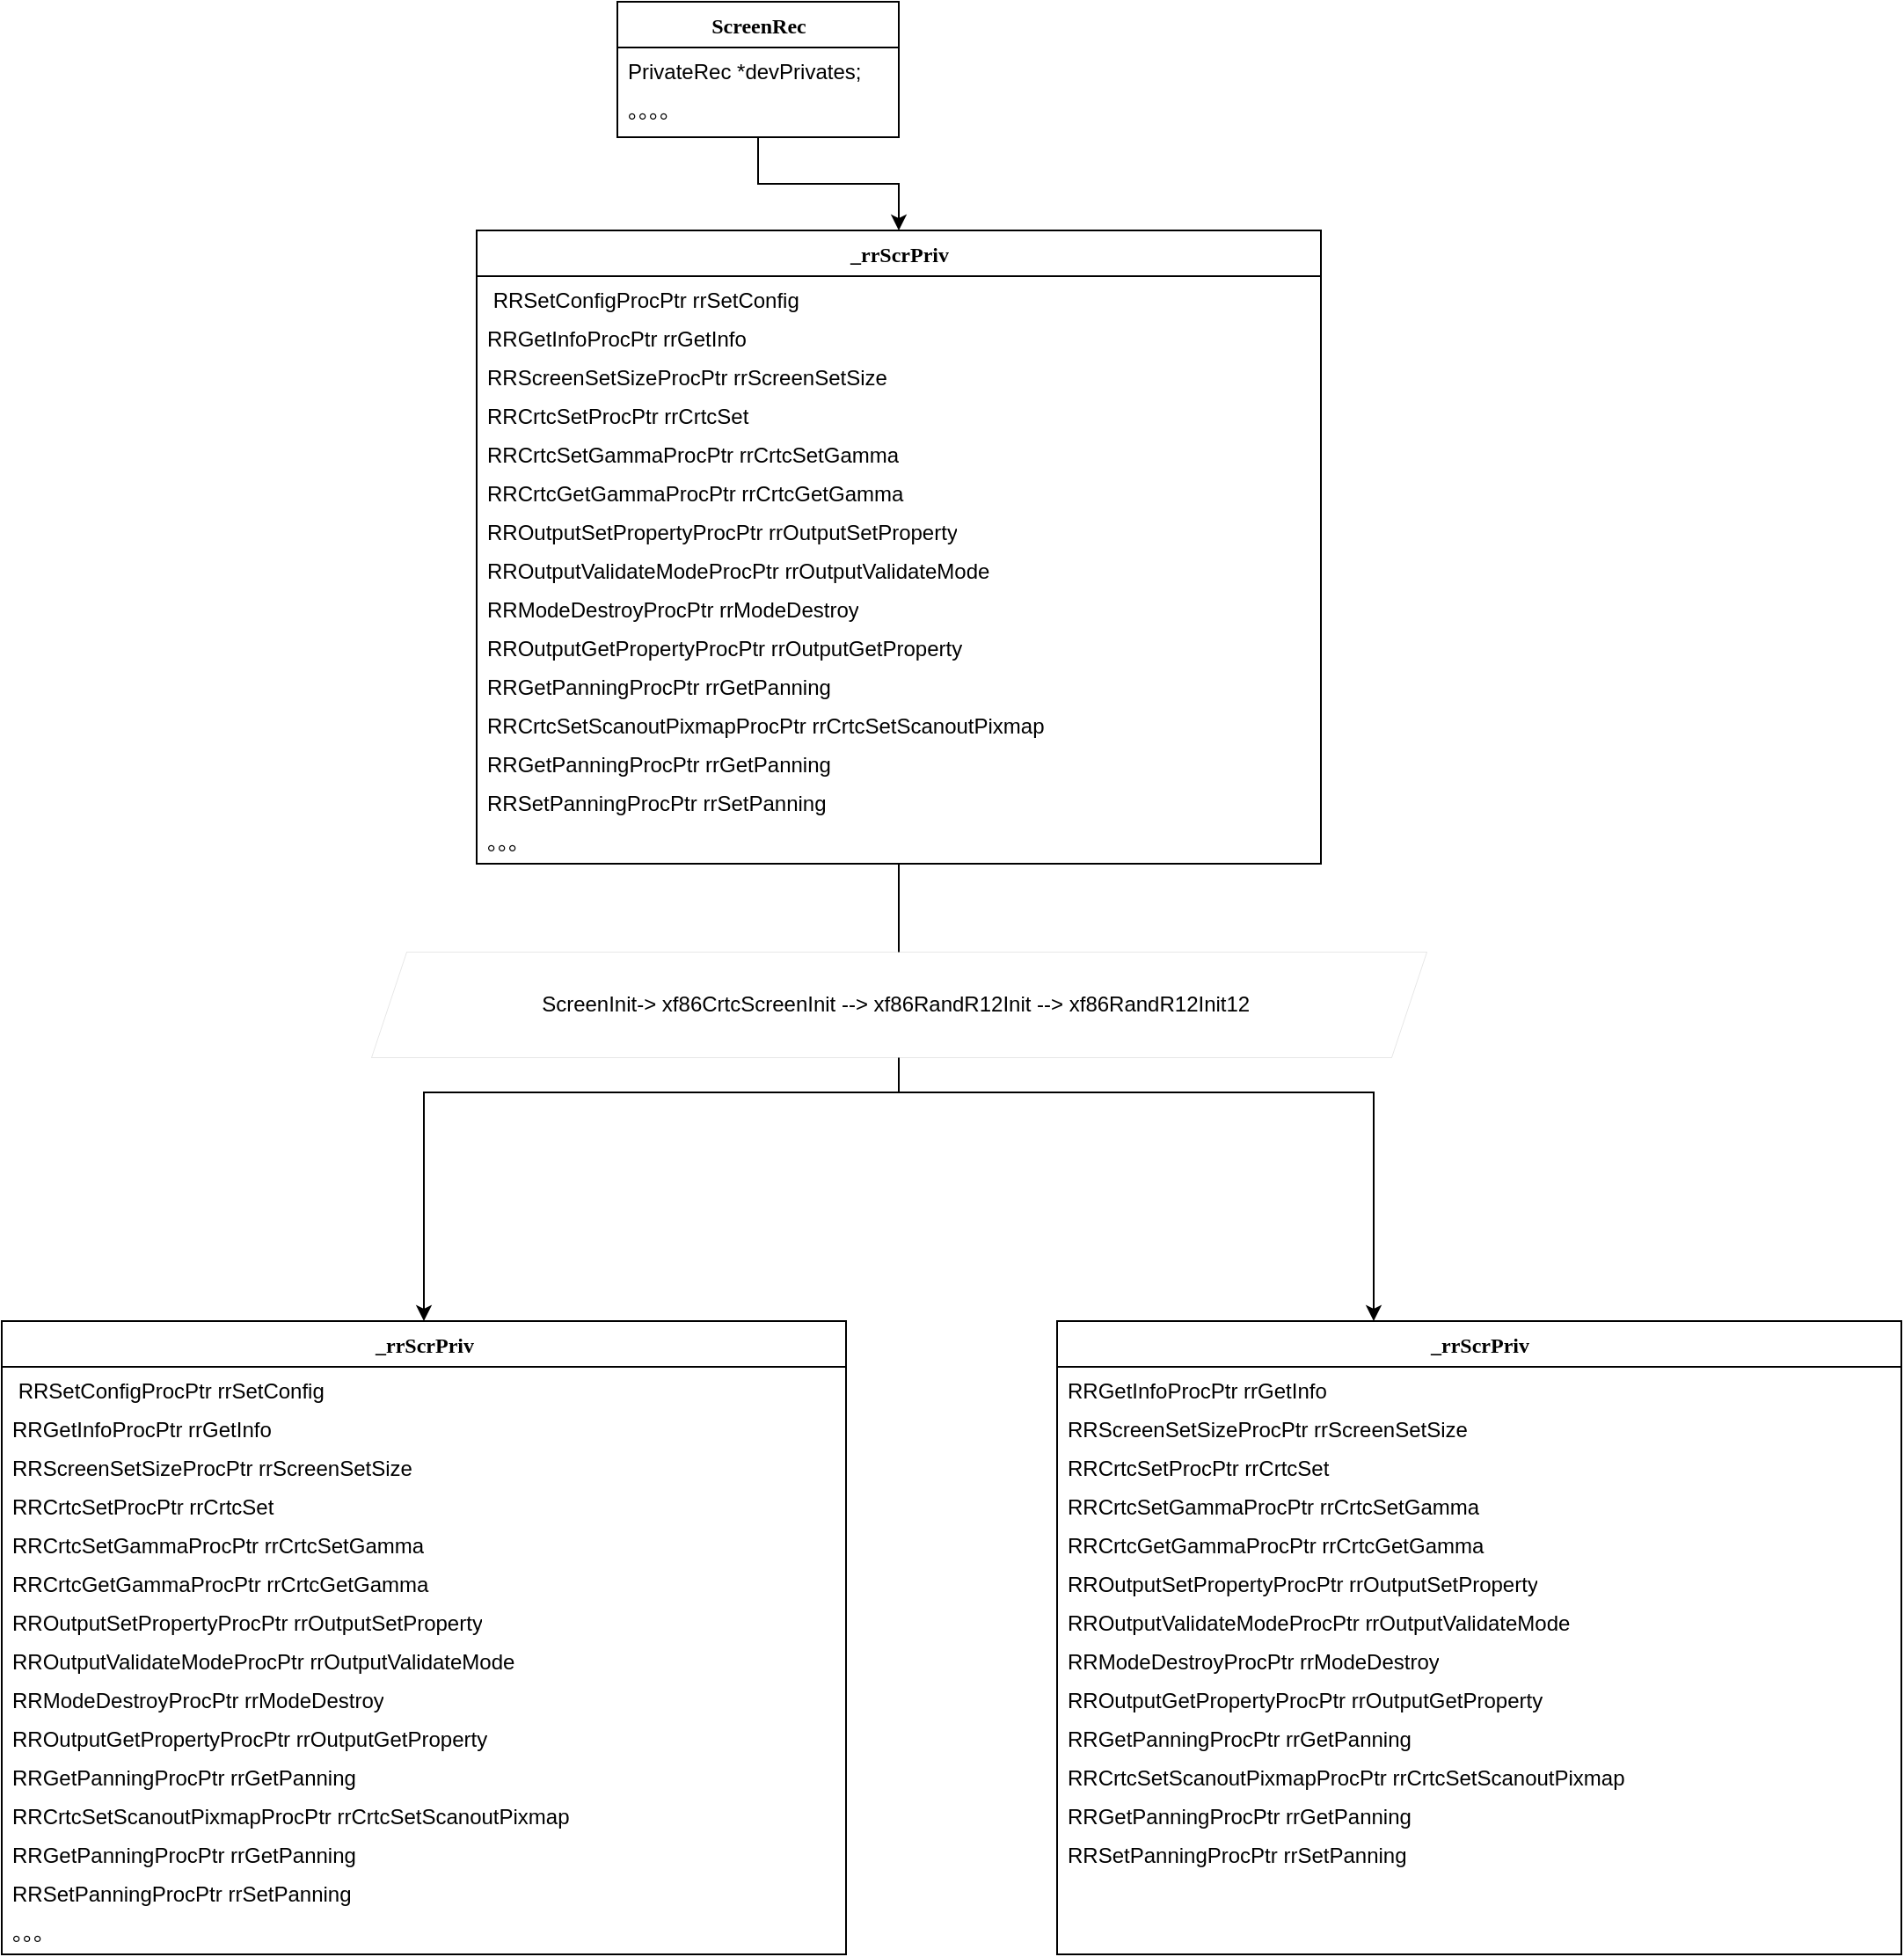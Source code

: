 <mxfile version="20.3.0" type="github">
  <diagram name="Page-1" id="9f46799a-70d6-7492-0946-bef42562c5a5">
    <mxGraphModel dx="1778" dy="2620" grid="1" gridSize="10" guides="1" tooltips="1" connect="1" arrows="1" fold="1" page="1" pageScale="2" pageWidth="1100" pageHeight="850" background="none" math="0" shadow="0">
      <root>
        <mxCell id="0" />
        <mxCell id="1" parent="0" />
        <mxCell id="ifsH5CPKWIjFdErkyUGp-15" value="" style="edgeStyle=orthogonalEdgeStyle;rounded=0;orthogonalLoop=1;jettySize=auto;html=1;" parent="1" source="78961159f06e98e8-17" target="ifsH5CPKWIjFdErkyUGp-12" edge="1">
          <mxGeometry relative="1" as="geometry" />
        </mxCell>
        <mxCell id="78961159f06e98e8-17" value="ScreenRec" style="swimlane;html=1;fontStyle=1;align=center;verticalAlign=top;childLayout=stackLayout;horizontal=1;startSize=26;horizontalStack=0;resizeParent=1;resizeLast=0;collapsible=1;marginBottom=0;swimlaneFillColor=#ffffff;rounded=0;shadow=0;comic=0;labelBackgroundColor=none;strokeWidth=1;fillColor=none;fontFamily=Verdana;fontSize=12" parent="1" vertex="1">
          <mxGeometry x="530" y="-1660" width="160" height="77" as="geometry">
            <mxRectangle x="90" y="83" width="100" height="30" as="alternateBounds" />
          </mxGeometry>
        </mxCell>
        <mxCell id="H6uiesWC6OOMEWxVu0ya-1" value="PrivateRec *devPrivates;" style="text;html=1;strokeColor=none;fillColor=none;align=left;verticalAlign=top;spacingLeft=4;spacingRight=4;whiteSpace=wrap;overflow=hidden;rotatable=0;points=[[0,0.5],[1,0.5]];portConstraint=eastwest;" parent="78961159f06e98e8-17" vertex="1">
          <mxGeometry y="26" width="160" height="22" as="geometry" />
        </mxCell>
        <mxCell id="H6uiesWC6OOMEWxVu0ya-2" value="。。。。" style="text;html=1;strokeColor=none;fillColor=none;align=left;verticalAlign=top;spacingLeft=4;spacingRight=4;whiteSpace=wrap;overflow=hidden;rotatable=0;points=[[0,0.5],[1,0.5]];portConstraint=eastwest;" parent="78961159f06e98e8-17" vertex="1">
          <mxGeometry y="48" width="160" height="22" as="geometry" />
        </mxCell>
        <mxCell id="eIq-5jb-f7xYE99UQsjY-32" value="" style="edgeStyle=orthogonalEdgeStyle;rounded=0;orthogonalLoop=1;jettySize=auto;html=1;" edge="1" parent="1" source="ifsH5CPKWIjFdErkyUGp-12" target="eIq-5jb-f7xYE99UQsjY-17">
          <mxGeometry relative="1" as="geometry">
            <Array as="points">
              <mxPoint x="690" y="-1040" />
              <mxPoint x="960" y="-1040" />
            </Array>
          </mxGeometry>
        </mxCell>
        <mxCell id="eIq-5jb-f7xYE99UQsjY-55" value="" style="edgeStyle=orthogonalEdgeStyle;rounded=0;orthogonalLoop=1;jettySize=auto;html=1;" edge="1" parent="1" source="ifsH5CPKWIjFdErkyUGp-12" target="eIq-5jb-f7xYE99UQsjY-39">
          <mxGeometry relative="1" as="geometry" />
        </mxCell>
        <mxCell id="ifsH5CPKWIjFdErkyUGp-12" value="_rrScrPriv" style="swimlane;html=1;fontStyle=1;align=center;verticalAlign=top;childLayout=stackLayout;horizontal=1;startSize=26;horizontalStack=0;resizeParent=1;resizeLast=0;collapsible=1;marginBottom=0;swimlaneFillColor=#ffffff;rounded=0;shadow=0;comic=0;labelBackgroundColor=none;strokeWidth=1;fillColor=none;fontFamily=Verdana;fontSize=12" parent="1" vertex="1">
          <mxGeometry x="450" y="-1530" width="480" height="360" as="geometry">
            <mxRectangle x="90" y="83" width="100" height="30" as="alternateBounds" />
          </mxGeometry>
        </mxCell>
        <mxCell id="ifsH5CPKWIjFdErkyUGp-13" value="&amp;nbsp;RRSetConfigProcPtr rrSetConfig" style="text;html=1;strokeColor=none;fillColor=none;align=left;verticalAlign=top;spacingLeft=4;spacingRight=4;whiteSpace=wrap;overflow=hidden;rotatable=0;points=[[0,0.5],[1,0.5]];portConstraint=eastwest;" parent="ifsH5CPKWIjFdErkyUGp-12" vertex="1">
          <mxGeometry y="26" width="480" height="22" as="geometry" />
        </mxCell>
        <mxCell id="ifsH5CPKWIjFdErkyUGp-18" value="RRGetInfoProcPtr rrGetInfo" style="text;html=1;strokeColor=none;fillColor=none;align=left;verticalAlign=top;spacingLeft=4;spacingRight=4;whiteSpace=wrap;overflow=hidden;rotatable=0;points=[[0,0.5],[1,0.5]];portConstraint=eastwest;" parent="ifsH5CPKWIjFdErkyUGp-12" vertex="1">
          <mxGeometry y="48" width="480" height="22" as="geometry" />
        </mxCell>
        <mxCell id="ifsH5CPKWIjFdErkyUGp-19" value="RRScreenSetSizeProcPtr rrScreenSetSize" style="text;html=1;strokeColor=none;fillColor=none;align=left;verticalAlign=top;spacingLeft=4;spacingRight=4;whiteSpace=wrap;overflow=hidden;rotatable=0;points=[[0,0.5],[1,0.5]];portConstraint=eastwest;" parent="ifsH5CPKWIjFdErkyUGp-12" vertex="1">
          <mxGeometry y="70" width="480" height="22" as="geometry" />
        </mxCell>
        <mxCell id="ifsH5CPKWIjFdErkyUGp-20" value="RRCrtcSetProcPtr rrCrtcSet" style="text;html=1;strokeColor=none;fillColor=none;align=left;verticalAlign=top;spacingLeft=4;spacingRight=4;whiteSpace=wrap;overflow=hidden;rotatable=0;points=[[0,0.5],[1,0.5]];portConstraint=eastwest;" parent="ifsH5CPKWIjFdErkyUGp-12" vertex="1">
          <mxGeometry y="92" width="480" height="22" as="geometry" />
        </mxCell>
        <mxCell id="ifsH5CPKWIjFdErkyUGp-21" value="RRCrtcSetGammaProcPtr rrCrtcSetGamma" style="text;html=1;strokeColor=none;fillColor=none;align=left;verticalAlign=top;spacingLeft=4;spacingRight=4;whiteSpace=wrap;overflow=hidden;rotatable=0;points=[[0,0.5],[1,0.5]];portConstraint=eastwest;" parent="ifsH5CPKWIjFdErkyUGp-12" vertex="1">
          <mxGeometry y="114" width="480" height="22" as="geometry" />
        </mxCell>
        <mxCell id="ifsH5CPKWIjFdErkyUGp-22" value="RRCrtcGetGammaProcPtr rrCrtcGetGamma" style="text;html=1;strokeColor=none;fillColor=none;align=left;verticalAlign=top;spacingLeft=4;spacingRight=4;whiteSpace=wrap;overflow=hidden;rotatable=0;points=[[0,0.5],[1,0.5]];portConstraint=eastwest;" parent="ifsH5CPKWIjFdErkyUGp-12" vertex="1">
          <mxGeometry y="136" width="480" height="22" as="geometry" />
        </mxCell>
        <mxCell id="ifsH5CPKWIjFdErkyUGp-23" value="RROutputSetPropertyProcPtr rrOutputSetProperty" style="text;html=1;strokeColor=none;fillColor=none;align=left;verticalAlign=top;spacingLeft=4;spacingRight=4;whiteSpace=wrap;overflow=hidden;rotatable=0;points=[[0,0.5],[1,0.5]];portConstraint=eastwest;" parent="ifsH5CPKWIjFdErkyUGp-12" vertex="1">
          <mxGeometry y="158" width="480" height="22" as="geometry" />
        </mxCell>
        <mxCell id="ifsH5CPKWIjFdErkyUGp-24" value="RROutputValidateModeProcPtr rrOutputValidateMode" style="text;html=1;strokeColor=none;fillColor=none;align=left;verticalAlign=top;spacingLeft=4;spacingRight=4;whiteSpace=wrap;overflow=hidden;rotatable=0;points=[[0,0.5],[1,0.5]];portConstraint=eastwest;" parent="ifsH5CPKWIjFdErkyUGp-12" vertex="1">
          <mxGeometry y="180" width="480" height="22" as="geometry" />
        </mxCell>
        <mxCell id="ifsH5CPKWIjFdErkyUGp-25" value="RRModeDestroyProcPtr rrModeDestroy" style="text;html=1;strokeColor=none;fillColor=none;align=left;verticalAlign=top;spacingLeft=4;spacingRight=4;whiteSpace=wrap;overflow=hidden;rotatable=0;points=[[0,0.5],[1,0.5]];portConstraint=eastwest;" parent="ifsH5CPKWIjFdErkyUGp-12" vertex="1">
          <mxGeometry y="202" width="480" height="22" as="geometry" />
        </mxCell>
        <mxCell id="ifsH5CPKWIjFdErkyUGp-26" value="RROutputGetPropertyProcPtr rrOutputGetProperty" style="text;html=1;strokeColor=none;fillColor=none;align=left;verticalAlign=top;spacingLeft=4;spacingRight=4;whiteSpace=wrap;overflow=hidden;rotatable=0;points=[[0,0.5],[1,0.5]];portConstraint=eastwest;" parent="ifsH5CPKWIjFdErkyUGp-12" vertex="1">
          <mxGeometry y="224" width="480" height="22" as="geometry" />
        </mxCell>
        <mxCell id="ifsH5CPKWIjFdErkyUGp-27" value="RRGetPanningProcPtr rrGetPanning" style="text;html=1;strokeColor=none;fillColor=none;align=left;verticalAlign=top;spacingLeft=4;spacingRight=4;whiteSpace=wrap;overflow=hidden;rotatable=0;points=[[0,0.5],[1,0.5]];portConstraint=eastwest;" parent="ifsH5CPKWIjFdErkyUGp-12" vertex="1">
          <mxGeometry y="246" width="480" height="22" as="geometry" />
        </mxCell>
        <mxCell id="ifsH5CPKWIjFdErkyUGp-28" value="RRCrtcSetScanoutPixmapProcPtr rrCrtcSetScanoutPixmap" style="text;html=1;strokeColor=none;fillColor=none;align=left;verticalAlign=top;spacingLeft=4;spacingRight=4;whiteSpace=wrap;overflow=hidden;rotatable=0;points=[[0,0.5],[1,0.5]];portConstraint=eastwest;" parent="ifsH5CPKWIjFdErkyUGp-12" vertex="1">
          <mxGeometry y="268" width="480" height="22" as="geometry" />
        </mxCell>
        <mxCell id="ifsH5CPKWIjFdErkyUGp-29" value="RRGetPanningProcPtr rrGetPanning" style="text;html=1;strokeColor=none;fillColor=none;align=left;verticalAlign=top;spacingLeft=4;spacingRight=4;whiteSpace=wrap;overflow=hidden;rotatable=0;points=[[0,0.5],[1,0.5]];portConstraint=eastwest;" parent="ifsH5CPKWIjFdErkyUGp-12" vertex="1">
          <mxGeometry y="290" width="480" height="22" as="geometry" />
        </mxCell>
        <mxCell id="eIq-5jb-f7xYE99UQsjY-33" value="RRSetPanningProcPtr rrSetPanning" style="text;html=1;strokeColor=none;fillColor=none;align=left;verticalAlign=top;spacingLeft=4;spacingRight=4;whiteSpace=wrap;overflow=hidden;rotatable=0;points=[[0,0.5],[1,0.5]];portConstraint=eastwest;" vertex="1" parent="ifsH5CPKWIjFdErkyUGp-12">
          <mxGeometry y="312" width="480" height="22" as="geometry" />
        </mxCell>
        <mxCell id="ifsH5CPKWIjFdErkyUGp-30" value="。。。" style="text;html=1;strokeColor=none;fillColor=none;align=left;verticalAlign=top;spacingLeft=4;spacingRight=4;whiteSpace=wrap;overflow=hidden;rotatable=0;points=[[0,0.5],[1,0.5]];portConstraint=eastwest;" parent="ifsH5CPKWIjFdErkyUGp-12" vertex="1">
          <mxGeometry y="334" width="480" height="22" as="geometry" />
        </mxCell>
        <mxCell id="eIq-5jb-f7xYE99UQsjY-17" value="_rrScrPriv" style="swimlane;html=1;fontStyle=1;align=center;verticalAlign=top;childLayout=stackLayout;horizontal=1;startSize=26;horizontalStack=0;resizeParent=1;resizeLast=0;collapsible=1;marginBottom=0;swimlaneFillColor=#ffffff;rounded=0;shadow=0;comic=0;labelBackgroundColor=none;strokeWidth=1;fillColor=none;fontFamily=Verdana;fontSize=12" vertex="1" parent="1">
          <mxGeometry x="780" y="-910" width="480" height="360" as="geometry">
            <mxRectangle x="90" y="83" width="100" height="30" as="alternateBounds" />
          </mxGeometry>
        </mxCell>
        <mxCell id="eIq-5jb-f7xYE99UQsjY-19" value="RRGetInfoProcPtr rrGetInfo" style="text;html=1;strokeColor=none;fillColor=none;align=left;verticalAlign=top;spacingLeft=4;spacingRight=4;whiteSpace=wrap;overflow=hidden;rotatable=0;points=[[0,0.5],[1,0.5]];portConstraint=eastwest;" vertex="1" parent="eIq-5jb-f7xYE99UQsjY-17">
          <mxGeometry y="26" width="480" height="22" as="geometry" />
        </mxCell>
        <mxCell id="eIq-5jb-f7xYE99UQsjY-20" value="RRScreenSetSizeProcPtr rrScreenSetSize" style="text;html=1;strokeColor=none;fillColor=none;align=left;verticalAlign=top;spacingLeft=4;spacingRight=4;whiteSpace=wrap;overflow=hidden;rotatable=0;points=[[0,0.5],[1,0.5]];portConstraint=eastwest;" vertex="1" parent="eIq-5jb-f7xYE99UQsjY-17">
          <mxGeometry y="48" width="480" height="22" as="geometry" />
        </mxCell>
        <mxCell id="eIq-5jb-f7xYE99UQsjY-21" value="RRCrtcSetProcPtr rrCrtcSet" style="text;html=1;strokeColor=none;fillColor=none;align=left;verticalAlign=top;spacingLeft=4;spacingRight=4;whiteSpace=wrap;overflow=hidden;rotatable=0;points=[[0,0.5],[1,0.5]];portConstraint=eastwest;" vertex="1" parent="eIq-5jb-f7xYE99UQsjY-17">
          <mxGeometry y="70" width="480" height="22" as="geometry" />
        </mxCell>
        <mxCell id="eIq-5jb-f7xYE99UQsjY-22" value="RRCrtcSetGammaProcPtr rrCrtcSetGamma" style="text;html=1;strokeColor=none;fillColor=none;align=left;verticalAlign=top;spacingLeft=4;spacingRight=4;whiteSpace=wrap;overflow=hidden;rotatable=0;points=[[0,0.5],[1,0.5]];portConstraint=eastwest;" vertex="1" parent="eIq-5jb-f7xYE99UQsjY-17">
          <mxGeometry y="92" width="480" height="22" as="geometry" />
        </mxCell>
        <mxCell id="eIq-5jb-f7xYE99UQsjY-23" value="RRCrtcGetGammaProcPtr rrCrtcGetGamma" style="text;html=1;strokeColor=none;fillColor=none;align=left;verticalAlign=top;spacingLeft=4;spacingRight=4;whiteSpace=wrap;overflow=hidden;rotatable=0;points=[[0,0.5],[1,0.5]];portConstraint=eastwest;" vertex="1" parent="eIq-5jb-f7xYE99UQsjY-17">
          <mxGeometry y="114" width="480" height="22" as="geometry" />
        </mxCell>
        <mxCell id="eIq-5jb-f7xYE99UQsjY-24" value="RROutputSetPropertyProcPtr rrOutputSetProperty" style="text;html=1;strokeColor=none;fillColor=none;align=left;verticalAlign=top;spacingLeft=4;spacingRight=4;whiteSpace=wrap;overflow=hidden;rotatable=0;points=[[0,0.5],[1,0.5]];portConstraint=eastwest;" vertex="1" parent="eIq-5jb-f7xYE99UQsjY-17">
          <mxGeometry y="136" width="480" height="22" as="geometry" />
        </mxCell>
        <mxCell id="eIq-5jb-f7xYE99UQsjY-25" value="RROutputValidateModeProcPtr rrOutputValidateMode" style="text;html=1;strokeColor=none;fillColor=none;align=left;verticalAlign=top;spacingLeft=4;spacingRight=4;whiteSpace=wrap;overflow=hidden;rotatable=0;points=[[0,0.5],[1,0.5]];portConstraint=eastwest;" vertex="1" parent="eIq-5jb-f7xYE99UQsjY-17">
          <mxGeometry y="158" width="480" height="22" as="geometry" />
        </mxCell>
        <mxCell id="eIq-5jb-f7xYE99UQsjY-26" value="RRModeDestroyProcPtr rrModeDestroy" style="text;html=1;strokeColor=none;fillColor=none;align=left;verticalAlign=top;spacingLeft=4;spacingRight=4;whiteSpace=wrap;overflow=hidden;rotatable=0;points=[[0,0.5],[1,0.5]];portConstraint=eastwest;" vertex="1" parent="eIq-5jb-f7xYE99UQsjY-17">
          <mxGeometry y="180" width="480" height="22" as="geometry" />
        </mxCell>
        <mxCell id="eIq-5jb-f7xYE99UQsjY-27" value="RROutputGetPropertyProcPtr rrOutputGetProperty" style="text;html=1;strokeColor=none;fillColor=none;align=left;verticalAlign=top;spacingLeft=4;spacingRight=4;whiteSpace=wrap;overflow=hidden;rotatable=0;points=[[0,0.5],[1,0.5]];portConstraint=eastwest;" vertex="1" parent="eIq-5jb-f7xYE99UQsjY-17">
          <mxGeometry y="202" width="480" height="22" as="geometry" />
        </mxCell>
        <mxCell id="eIq-5jb-f7xYE99UQsjY-28" value="RRGetPanningProcPtr rrGetPanning" style="text;html=1;strokeColor=none;fillColor=none;align=left;verticalAlign=top;spacingLeft=4;spacingRight=4;whiteSpace=wrap;overflow=hidden;rotatable=0;points=[[0,0.5],[1,0.5]];portConstraint=eastwest;" vertex="1" parent="eIq-5jb-f7xYE99UQsjY-17">
          <mxGeometry y="224" width="480" height="22" as="geometry" />
        </mxCell>
        <mxCell id="eIq-5jb-f7xYE99UQsjY-29" value="RRCrtcSetScanoutPixmapProcPtr rrCrtcSetScanoutPixmap" style="text;html=1;strokeColor=none;fillColor=none;align=left;verticalAlign=top;spacingLeft=4;spacingRight=4;whiteSpace=wrap;overflow=hidden;rotatable=0;points=[[0,0.5],[1,0.5]];portConstraint=eastwest;" vertex="1" parent="eIq-5jb-f7xYE99UQsjY-17">
          <mxGeometry y="246" width="480" height="22" as="geometry" />
        </mxCell>
        <mxCell id="eIq-5jb-f7xYE99UQsjY-30" value="RRGetPanningProcPtr rrGetPanning" style="text;html=1;strokeColor=none;fillColor=none;align=left;verticalAlign=top;spacingLeft=4;spacingRight=4;whiteSpace=wrap;overflow=hidden;rotatable=0;points=[[0,0.5],[1,0.5]];portConstraint=eastwest;" vertex="1" parent="eIq-5jb-f7xYE99UQsjY-17">
          <mxGeometry y="268" width="480" height="22" as="geometry" />
        </mxCell>
        <mxCell id="eIq-5jb-f7xYE99UQsjY-31" value="RRSetPanningProcPtr rrSetPanning" style="text;html=1;strokeColor=none;fillColor=none;align=left;verticalAlign=top;spacingLeft=4;spacingRight=4;whiteSpace=wrap;overflow=hidden;rotatable=0;points=[[0,0.5],[1,0.5]];portConstraint=eastwest;" vertex="1" parent="eIq-5jb-f7xYE99UQsjY-17">
          <mxGeometry y="290" width="480" height="22" as="geometry" />
        </mxCell>
        <mxCell id="eIq-5jb-f7xYE99UQsjY-34" value="ScreenInit-&amp;gt; xf86CrtcScreenInit --&amp;gt; xf86RandR12Init --&amp;gt; xf86RandR12Init12&amp;nbsp;" style="shape=parallelogram;perimeter=parallelogramPerimeter;whiteSpace=wrap;html=1;fixedSize=1;dashed=1;strokeWidth=0;" vertex="1" parent="1">
          <mxGeometry x="390" y="-1120" width="600" height="60" as="geometry" />
        </mxCell>
        <mxCell id="eIq-5jb-f7xYE99UQsjY-36" value="" style="edgeStyle=orthogonalEdgeStyle;rounded=0;orthogonalLoop=1;jettySize=auto;html=1;endArrow=none;" edge="1" parent="1" source="ifsH5CPKWIjFdErkyUGp-12" target="eIq-5jb-f7xYE99UQsjY-34">
          <mxGeometry relative="1" as="geometry">
            <mxPoint x="690" y="-1170" as="sourcePoint" />
            <mxPoint x="430" y="-990" as="targetPoint" />
          </mxGeometry>
        </mxCell>
        <mxCell id="eIq-5jb-f7xYE99UQsjY-39" value="_rrScrPriv" style="swimlane;html=1;fontStyle=1;align=center;verticalAlign=top;childLayout=stackLayout;horizontal=1;startSize=26;horizontalStack=0;resizeParent=1;resizeLast=0;collapsible=1;marginBottom=0;swimlaneFillColor=#ffffff;rounded=0;shadow=0;comic=0;labelBackgroundColor=none;strokeWidth=1;fillColor=none;fontFamily=Verdana;fontSize=12" vertex="1" parent="1">
          <mxGeometry x="180" y="-910" width="480" height="360" as="geometry">
            <mxRectangle x="90" y="83" width="100" height="30" as="alternateBounds" />
          </mxGeometry>
        </mxCell>
        <mxCell id="eIq-5jb-f7xYE99UQsjY-40" value="&amp;nbsp;RRSetConfigProcPtr rrSetConfig" style="text;html=1;strokeColor=none;fillColor=none;align=left;verticalAlign=top;spacingLeft=4;spacingRight=4;whiteSpace=wrap;overflow=hidden;rotatable=0;points=[[0,0.5],[1,0.5]];portConstraint=eastwest;" vertex="1" parent="eIq-5jb-f7xYE99UQsjY-39">
          <mxGeometry y="26" width="480" height="22" as="geometry" />
        </mxCell>
        <mxCell id="eIq-5jb-f7xYE99UQsjY-41" value="RRGetInfoProcPtr rrGetInfo" style="text;html=1;strokeColor=none;fillColor=none;align=left;verticalAlign=top;spacingLeft=4;spacingRight=4;whiteSpace=wrap;overflow=hidden;rotatable=0;points=[[0,0.5],[1,0.5]];portConstraint=eastwest;" vertex="1" parent="eIq-5jb-f7xYE99UQsjY-39">
          <mxGeometry y="48" width="480" height="22" as="geometry" />
        </mxCell>
        <mxCell id="eIq-5jb-f7xYE99UQsjY-42" value="RRScreenSetSizeProcPtr rrScreenSetSize" style="text;html=1;strokeColor=none;fillColor=none;align=left;verticalAlign=top;spacingLeft=4;spacingRight=4;whiteSpace=wrap;overflow=hidden;rotatable=0;points=[[0,0.5],[1,0.5]];portConstraint=eastwest;" vertex="1" parent="eIq-5jb-f7xYE99UQsjY-39">
          <mxGeometry y="70" width="480" height="22" as="geometry" />
        </mxCell>
        <mxCell id="eIq-5jb-f7xYE99UQsjY-43" value="RRCrtcSetProcPtr rrCrtcSet" style="text;html=1;strokeColor=none;fillColor=none;align=left;verticalAlign=top;spacingLeft=4;spacingRight=4;whiteSpace=wrap;overflow=hidden;rotatable=0;points=[[0,0.5],[1,0.5]];portConstraint=eastwest;" vertex="1" parent="eIq-5jb-f7xYE99UQsjY-39">
          <mxGeometry y="92" width="480" height="22" as="geometry" />
        </mxCell>
        <mxCell id="eIq-5jb-f7xYE99UQsjY-44" value="RRCrtcSetGammaProcPtr rrCrtcSetGamma" style="text;html=1;strokeColor=none;fillColor=none;align=left;verticalAlign=top;spacingLeft=4;spacingRight=4;whiteSpace=wrap;overflow=hidden;rotatable=0;points=[[0,0.5],[1,0.5]];portConstraint=eastwest;" vertex="1" parent="eIq-5jb-f7xYE99UQsjY-39">
          <mxGeometry y="114" width="480" height="22" as="geometry" />
        </mxCell>
        <mxCell id="eIq-5jb-f7xYE99UQsjY-45" value="RRCrtcGetGammaProcPtr rrCrtcGetGamma" style="text;html=1;strokeColor=none;fillColor=none;align=left;verticalAlign=top;spacingLeft=4;spacingRight=4;whiteSpace=wrap;overflow=hidden;rotatable=0;points=[[0,0.5],[1,0.5]];portConstraint=eastwest;" vertex="1" parent="eIq-5jb-f7xYE99UQsjY-39">
          <mxGeometry y="136" width="480" height="22" as="geometry" />
        </mxCell>
        <mxCell id="eIq-5jb-f7xYE99UQsjY-46" value="RROutputSetPropertyProcPtr rrOutputSetProperty" style="text;html=1;strokeColor=none;fillColor=none;align=left;verticalAlign=top;spacingLeft=4;spacingRight=4;whiteSpace=wrap;overflow=hidden;rotatable=0;points=[[0,0.5],[1,0.5]];portConstraint=eastwest;" vertex="1" parent="eIq-5jb-f7xYE99UQsjY-39">
          <mxGeometry y="158" width="480" height="22" as="geometry" />
        </mxCell>
        <mxCell id="eIq-5jb-f7xYE99UQsjY-47" value="RROutputValidateModeProcPtr rrOutputValidateMode" style="text;html=1;strokeColor=none;fillColor=none;align=left;verticalAlign=top;spacingLeft=4;spacingRight=4;whiteSpace=wrap;overflow=hidden;rotatable=0;points=[[0,0.5],[1,0.5]];portConstraint=eastwest;" vertex="1" parent="eIq-5jb-f7xYE99UQsjY-39">
          <mxGeometry y="180" width="480" height="22" as="geometry" />
        </mxCell>
        <mxCell id="eIq-5jb-f7xYE99UQsjY-48" value="RRModeDestroyProcPtr rrModeDestroy" style="text;html=1;strokeColor=none;fillColor=none;align=left;verticalAlign=top;spacingLeft=4;spacingRight=4;whiteSpace=wrap;overflow=hidden;rotatable=0;points=[[0,0.5],[1,0.5]];portConstraint=eastwest;" vertex="1" parent="eIq-5jb-f7xYE99UQsjY-39">
          <mxGeometry y="202" width="480" height="22" as="geometry" />
        </mxCell>
        <mxCell id="eIq-5jb-f7xYE99UQsjY-49" value="RROutputGetPropertyProcPtr rrOutputGetProperty" style="text;html=1;strokeColor=none;fillColor=none;align=left;verticalAlign=top;spacingLeft=4;spacingRight=4;whiteSpace=wrap;overflow=hidden;rotatable=0;points=[[0,0.5],[1,0.5]];portConstraint=eastwest;" vertex="1" parent="eIq-5jb-f7xYE99UQsjY-39">
          <mxGeometry y="224" width="480" height="22" as="geometry" />
        </mxCell>
        <mxCell id="eIq-5jb-f7xYE99UQsjY-50" value="RRGetPanningProcPtr rrGetPanning" style="text;html=1;strokeColor=none;fillColor=none;align=left;verticalAlign=top;spacingLeft=4;spacingRight=4;whiteSpace=wrap;overflow=hidden;rotatable=0;points=[[0,0.5],[1,0.5]];portConstraint=eastwest;" vertex="1" parent="eIq-5jb-f7xYE99UQsjY-39">
          <mxGeometry y="246" width="480" height="22" as="geometry" />
        </mxCell>
        <mxCell id="eIq-5jb-f7xYE99UQsjY-51" value="RRCrtcSetScanoutPixmapProcPtr rrCrtcSetScanoutPixmap" style="text;html=1;strokeColor=none;fillColor=none;align=left;verticalAlign=top;spacingLeft=4;spacingRight=4;whiteSpace=wrap;overflow=hidden;rotatable=0;points=[[0,0.5],[1,0.5]];portConstraint=eastwest;" vertex="1" parent="eIq-5jb-f7xYE99UQsjY-39">
          <mxGeometry y="268" width="480" height="22" as="geometry" />
        </mxCell>
        <mxCell id="eIq-5jb-f7xYE99UQsjY-52" value="RRGetPanningProcPtr rrGetPanning" style="text;html=1;strokeColor=none;fillColor=none;align=left;verticalAlign=top;spacingLeft=4;spacingRight=4;whiteSpace=wrap;overflow=hidden;rotatable=0;points=[[0,0.5],[1,0.5]];portConstraint=eastwest;" vertex="1" parent="eIq-5jb-f7xYE99UQsjY-39">
          <mxGeometry y="290" width="480" height="22" as="geometry" />
        </mxCell>
        <mxCell id="eIq-5jb-f7xYE99UQsjY-53" value="RRSetPanningProcPtr rrSetPanning" style="text;html=1;strokeColor=none;fillColor=none;align=left;verticalAlign=top;spacingLeft=4;spacingRight=4;whiteSpace=wrap;overflow=hidden;rotatable=0;points=[[0,0.5],[1,0.5]];portConstraint=eastwest;" vertex="1" parent="eIq-5jb-f7xYE99UQsjY-39">
          <mxGeometry y="312" width="480" height="22" as="geometry" />
        </mxCell>
        <mxCell id="eIq-5jb-f7xYE99UQsjY-54" value="。。。" style="text;html=1;strokeColor=none;fillColor=none;align=left;verticalAlign=top;spacingLeft=4;spacingRight=4;whiteSpace=wrap;overflow=hidden;rotatable=0;points=[[0,0.5],[1,0.5]];portConstraint=eastwest;" vertex="1" parent="eIq-5jb-f7xYE99UQsjY-39">
          <mxGeometry y="334" width="480" height="22" as="geometry" />
        </mxCell>
      </root>
    </mxGraphModel>
  </diagram>
</mxfile>
